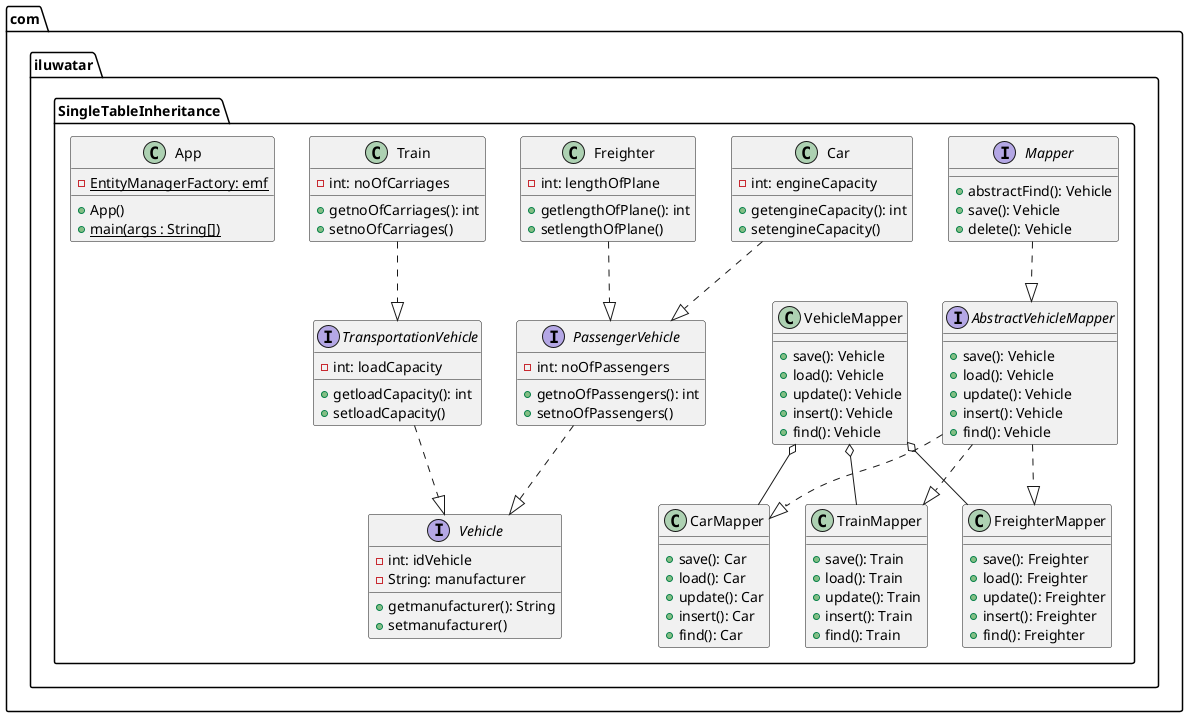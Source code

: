@startuml
package com.iluwatar.SingleTableInheritance {
  interface Mapper{
    + abstractFind(): Vehicle
    + save(): Vehicle
    + delete(): Vehicle
  }
  interface AbstractVehicleMapper{
    + save(): Vehicle
    + load(): Vehicle
    + update(): Vehicle
    + insert(): Vehicle
    + find(): Vehicle
  }
class CarMapper{
    + save(): Car
    + load(): Car
    + update(): Car
    + insert(): Car
    + find(): Car
  }
class TrainMapper{
    + save(): Train
    + load(): Train
    + update(): Train
    + insert(): Train
    + find(): Train
  }
class FreighterMapper{
    + save(): Freighter
    + load(): Freighter
    + update(): Freighter
    + insert(): Freighter
    + find(): Freighter
  }
class VehicleMapper{
    + save(): Vehicle
    + load(): Vehicle
    + update(): Vehicle
    + insert(): Vehicle
    + find(): Vehicle
}
  interface Vehicle{
    - int: idVehicle
    - String: manufacturer
    + getmanufacturer(): String
    + setmanufacturer()
  }

  interface TransportationVehicle{
    - int: loadCapacity
    + getloadCapacity(): int
    + setloadCapacity()
  }
  interface PassengerVehicle{
    - int: noOfPassengers
    + getnoOfPassengers(): int
    + setnoOfPassengers()
  }
  class Car{
    - int: engineCapacity
    + getengineCapacity(): int
    + setengineCapacity()
  }
  class Freighter{
    - int: lengthOfPlane
    + getlengthOfPlane(): int
    + setlengthOfPlane()
  }
  class Train{
    - int: noOfCarriages
    + getnoOfCarriages(): int
    + setnoOfCarriages()
  }
  class App{
    - EntityManagerFactory: emf {static}
    + App()
    + main(args : String[]) {static}

  }
}

TransportationVehicle ..|>  Vehicle
PassengerVehicle ..|>  Vehicle
Car ..|> PassengerVehicle
Freighter ..|> PassengerVehicle
Train ..|> TransportationVehicle
Mapper ..|> AbstractVehicleMapper
AbstractVehicleMapper ..|> CarMapper
AbstractVehicleMapper ..|> TrainMapper
AbstractVehicleMapper ..|> FreighterMapper
VehicleMapper o-- CarMapper
VehicleMapper o-- TrainMapper
VehicleMapper o-- FreighterMapper
@endumll
